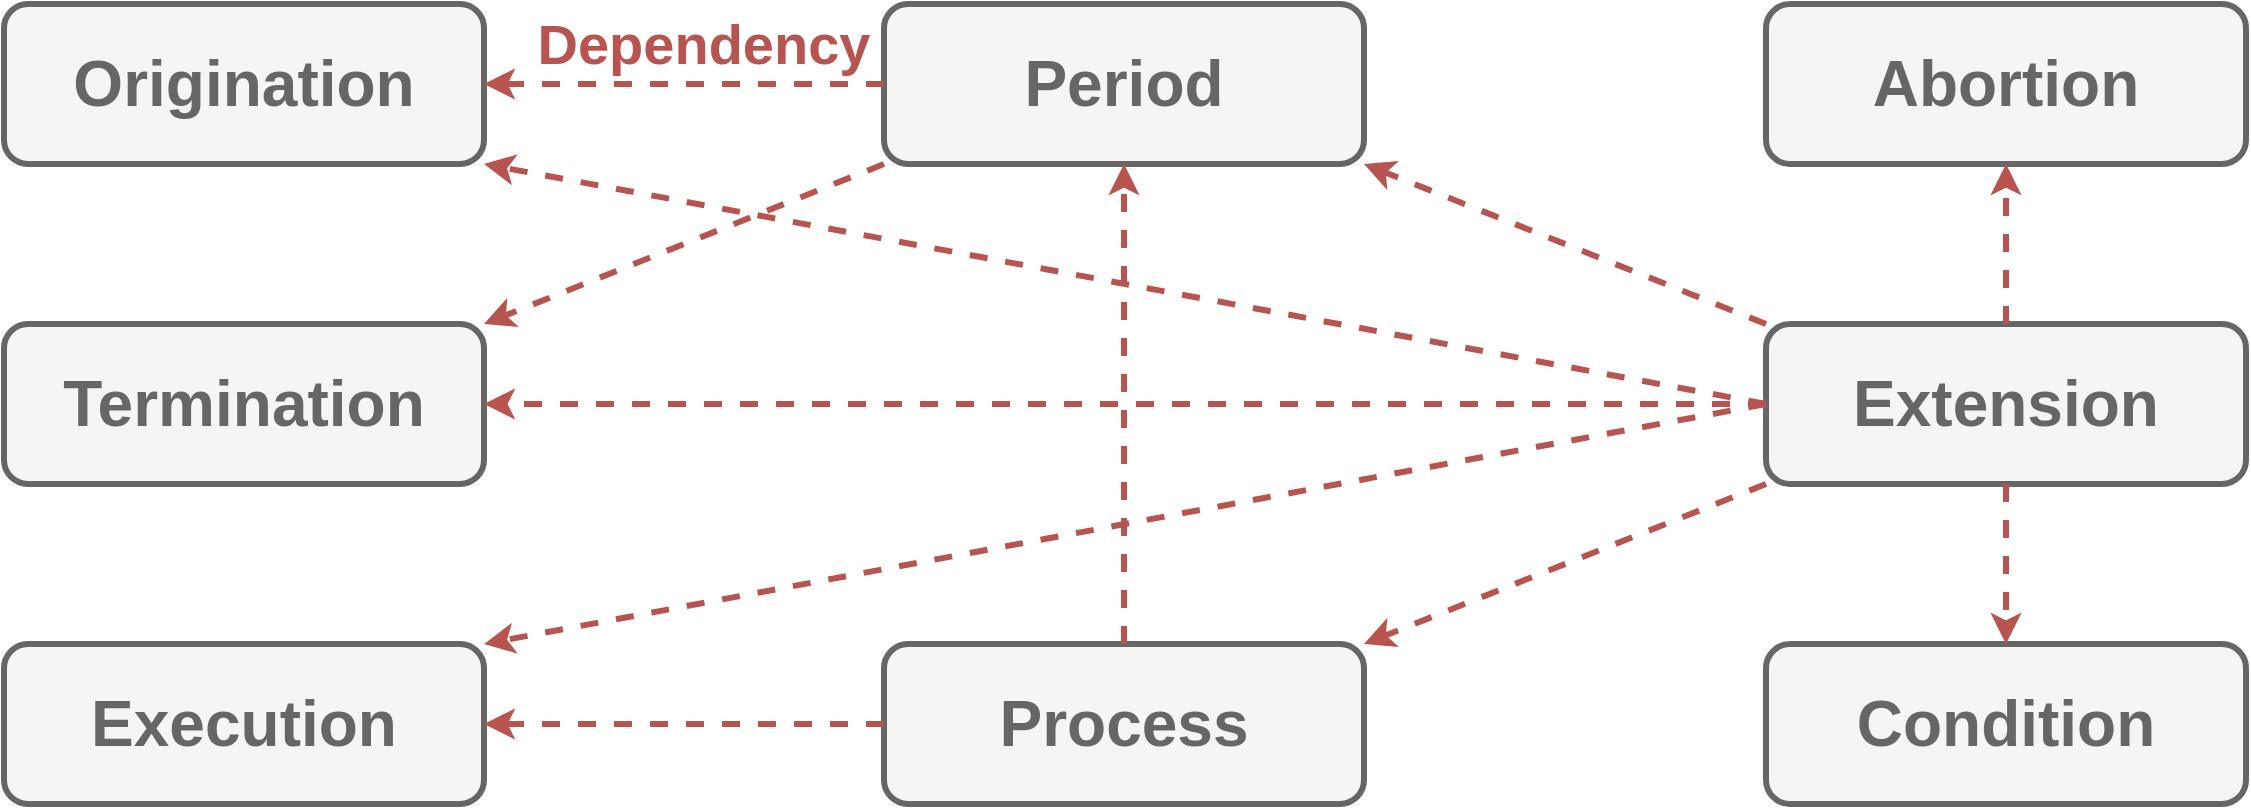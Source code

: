 <mxfile version="14.9.0" type="google"><diagram id="gIC-P3XVZgYCY64oVcCS" name="Page-1"><mxGraphModel dx="1422" dy="762" grid="1" gridSize="10" guides="1" tooltips="1" connect="1" arrows="1" fold="1" page="1" pageScale="1" pageWidth="827" pageHeight="1169" math="0" shadow="0"><root><mxCell id="0"/><mxCell id="1" parent="0"/><mxCell id="AwhOf1gein58tBQgA_gX-5" value="&lt;b&gt;&lt;font style=&quot;font-size: 28px&quot; color=&quot;#b85450&quot;&gt;Dependency&lt;/font&gt;&lt;/b&gt;" style="text;html=1;align=center;verticalAlign=middle;whiteSpace=wrap;rounded=0;" parent="1" vertex="1"><mxGeometry x="500" y="160" width="180" height="40" as="geometry"/></mxCell><mxCell id="hqkxa886T-efN8nog71t-7" value="" style="endArrow=classic;html=1;fillColor=#f8cecc;strokeColor=#b85450;strokeWidth=3;dashed=1;entryX=1;entryY=1;entryDx=0;entryDy=0;exitX=0;exitY=0.5;exitDx=0;exitDy=0;" parent="1" source="hqkxa886T-efN8nog71t-4" target="hqkxa886T-efN8nog71t-1" edge="1"><mxGeometry width="50" height="50" relative="1" as="geometry"><mxPoint x="690" y="250" as="sourcePoint"/><mxPoint x="479.92" y="492" as="targetPoint"/></mxGeometry></mxCell><mxCell id="AwhOf1gein58tBQgA_gX-1" value="&lt;font style=&quot;font-size: 32px&quot; color=&quot;#666666&quot;&gt;&lt;b&gt;Termination&lt;br&gt;&lt;/b&gt;&lt;/font&gt;" style="rounded=1;whiteSpace=wrap;html=1;fillColor=#f5f5f5;strokeColor=#666666;strokeWidth=3;fontColor=#333333;" parent="1" vertex="1"><mxGeometry x="240" y="320" width="240" height="80" as="geometry"/></mxCell><mxCell id="AwhOf1gein58tBQgA_gX-2" value="&lt;font style=&quot;font-size: 32px&quot; color=&quot;#666666&quot;&gt;&lt;b&gt;Execution&lt;/b&gt;&lt;/font&gt;" style="rounded=1;whiteSpace=wrap;html=1;fillColor=#f5f5f5;strokeColor=#666666;strokeWidth=3;fontColor=#333333;" parent="1" vertex="1"><mxGeometry x="240" y="480" width="240" height="80" as="geometry"/></mxCell><mxCell id="hqkxa886T-efN8nog71t-1" value="&lt;font style=&quot;font-size: 32px&quot; color=&quot;#666666&quot;&gt;&lt;b&gt;Origination&lt;/b&gt;&lt;/font&gt;" style="rounded=1;whiteSpace=wrap;html=1;fillColor=#f5f5f5;strokeColor=#666666;strokeWidth=3;fontColor=#333333;" parent="1" vertex="1"><mxGeometry x="240" y="160" width="240" height="80" as="geometry"/></mxCell><mxCell id="hqkxa886T-efN8nog71t-2" value="&lt;font color=&quot;#666666&quot;&gt;&lt;span style=&quot;font-size: 32px&quot;&gt;&lt;b&gt;Process&lt;/b&gt;&lt;/span&gt;&lt;br&gt;&lt;/font&gt;" style="rounded=1;whiteSpace=wrap;html=1;fillColor=#f5f5f5;strokeColor=#666666;strokeWidth=3;fontColor=#333333;" parent="1" vertex="1"><mxGeometry x="680" y="480" width="240" height="80" as="geometry"/></mxCell><mxCell id="hqkxa886T-efN8nog71t-3" value="&lt;font style=&quot;font-size: 32px&quot; color=&quot;#666666&quot;&gt;&lt;b&gt;Abortion&lt;/b&gt;&lt;/font&gt;" style="rounded=1;whiteSpace=wrap;html=1;fillColor=#f5f5f5;strokeColor=#666666;strokeWidth=3;fontColor=#333333;" parent="1" vertex="1"><mxGeometry x="1121" y="160" width="240" height="80" as="geometry"/></mxCell><mxCell id="hqkxa886T-efN8nog71t-4" value="&lt;font style=&quot;font-size: 32px&quot; color=&quot;#666666&quot;&gt;&lt;b&gt;Extension&lt;/b&gt;&lt;/font&gt;" style="rounded=1;whiteSpace=wrap;html=1;fillColor=#f5f5f5;strokeColor=#666666;strokeWidth=3;fontColor=#333333;" parent="1" vertex="1"><mxGeometry x="1121" y="320" width="240" height="80" as="geometry"/></mxCell><mxCell id="-uU8suZgRjFjO6IKvmAb-1" value="&lt;font style=&quot;font-size: 32px&quot; color=&quot;#666666&quot;&gt;&lt;b&gt;Period&lt;/b&gt;&lt;/font&gt;" style="rounded=1;whiteSpace=wrap;html=1;fillColor=#f5f5f5;strokeColor=#666666;strokeWidth=3;fontColor=#333333;" parent="1" vertex="1"><mxGeometry x="680" y="160" width="240" height="80" as="geometry"/></mxCell><mxCell id="-uU8suZgRjFjO6IKvmAb-2" value="" style="endArrow=classic;html=1;fillColor=#f8cecc;strokeColor=#b85450;strokeWidth=3;dashed=1;entryX=1;entryY=0.5;entryDx=0;entryDy=0;exitX=0;exitY=0.5;exitDx=0;exitDy=0;" parent="1" source="hqkxa886T-efN8nog71t-4" target="AwhOf1gein58tBQgA_gX-1" edge="1"><mxGeometry width="50" height="50" relative="1" as="geometry"><mxPoint x="50" y="410" as="sourcePoint"/><mxPoint x="250" y="250" as="targetPoint"/></mxGeometry></mxCell><mxCell id="-uU8suZgRjFjO6IKvmAb-3" value="" style="endArrow=classic;html=1;fillColor=#f8cecc;strokeColor=#b85450;strokeWidth=3;dashed=1;exitX=0;exitY=0.5;exitDx=0;exitDy=0;entryX=1;entryY=0;entryDx=0;entryDy=0;" parent="1" source="hqkxa886T-efN8nog71t-4" target="AwhOf1gein58tBQgA_gX-2" edge="1"><mxGeometry width="50" height="50" relative="1" as="geometry"><mxPoint x="20" y="450" as="sourcePoint"/><mxPoint x="530" y="480" as="targetPoint"/></mxGeometry></mxCell><mxCell id="-uU8suZgRjFjO6IKvmAb-4" value="" style="endArrow=classic;html=1;fillColor=#f8cecc;strokeColor=#b85450;strokeWidth=3;dashed=1;exitX=0.5;exitY=0;exitDx=0;exitDy=0;" parent="1" source="hqkxa886T-efN8nog71t-4" target="hqkxa886T-efN8nog71t-3" edge="1"><mxGeometry width="50" height="50" relative="1" as="geometry"><mxPoint x="10" y="480" as="sourcePoint"/><mxPoint x="480" y="680" as="targetPoint"/></mxGeometry></mxCell><mxCell id="-uU8suZgRjFjO6IKvmAb-5" value="" style="endArrow=classic;html=1;fillColor=#f8cecc;strokeColor=#b85450;strokeWidth=3;dashed=1;entryX=1;entryY=0.5;entryDx=0;entryDy=0;exitX=0;exitY=0.5;exitDx=0;exitDy=0;" parent="1" source="hqkxa886T-efN8nog71t-2" target="AwhOf1gein58tBQgA_gX-2" edge="1"><mxGeometry width="50" height="50" relative="1" as="geometry"><mxPoint x="50" y="430" as="sourcePoint"/><mxPoint x="250" y="370" as="targetPoint"/></mxGeometry></mxCell><mxCell id="-uU8suZgRjFjO6IKvmAb-6" value="" style="endArrow=classic;html=1;fillColor=#f8cecc;strokeColor=#b85450;strokeWidth=3;dashed=1;entryX=1;entryY=0;entryDx=0;entryDy=0;exitX=0;exitY=1;exitDx=0;exitDy=0;" parent="1" source="-uU8suZgRjFjO6IKvmAb-1" target="AwhOf1gein58tBQgA_gX-1" edge="1"><mxGeometry width="50" height="50" relative="1" as="geometry"><mxPoint x="60" y="440" as="sourcePoint"/><mxPoint x="260" y="380" as="targetPoint"/></mxGeometry></mxCell><mxCell id="-uU8suZgRjFjO6IKvmAb-7" value="" style="endArrow=classic;html=1;fillColor=#f8cecc;strokeColor=#b85450;strokeWidth=3;dashed=1;entryX=1;entryY=0.5;entryDx=0;entryDy=0;exitX=0;exitY=0.5;exitDx=0;exitDy=0;" parent="1" source="-uU8suZgRjFjO6IKvmAb-1" target="hqkxa886T-efN8nog71t-1" edge="1"><mxGeometry width="50" height="50" relative="1" as="geometry"><mxPoint x="70" y="450" as="sourcePoint"/><mxPoint x="270" y="390" as="targetPoint"/></mxGeometry></mxCell><mxCell id="-uU8suZgRjFjO6IKvmAb-8" value="" style="endArrow=classic;html=1;fillColor=#f8cecc;strokeColor=#b85450;strokeWidth=3;dashed=1;entryX=0.5;entryY=1;entryDx=0;entryDy=0;exitX=0.5;exitY=0;exitDx=0;exitDy=0;" parent="1" source="hqkxa886T-efN8nog71t-2" target="-uU8suZgRjFjO6IKvmAb-1" edge="1"><mxGeometry width="50" height="50" relative="1" as="geometry"><mxPoint x="690" y="530" as="sourcePoint"/><mxPoint x="490" y="530" as="targetPoint"/></mxGeometry></mxCell><mxCell id="BYyU1vOU0yny5Jea_UA5-1" value="&lt;font style=&quot;font-size: 32px&quot; color=&quot;#666666&quot;&gt;&lt;b&gt;Condition&lt;/b&gt;&lt;/font&gt;" style="rounded=1;whiteSpace=wrap;html=1;fillColor=#f5f5f5;strokeColor=#666666;strokeWidth=3;fontColor=#333333;" vertex="1" parent="1"><mxGeometry x="1121" y="480" width="240" height="80" as="geometry"/></mxCell><mxCell id="BYyU1vOU0yny5Jea_UA5-2" value="" style="endArrow=classic;html=1;fillColor=#f8cecc;strokeColor=#b85450;strokeWidth=3;dashed=1;exitX=0;exitY=1;exitDx=0;exitDy=0;entryX=1;entryY=0;entryDx=0;entryDy=0;" edge="1" parent="1" source="hqkxa886T-efN8nog71t-4" target="hqkxa886T-efN8nog71t-2"><mxGeometry width="50" height="50" relative="1" as="geometry"><mxPoint x="1251" y="330" as="sourcePoint"/><mxPoint x="940" y="470" as="targetPoint"/></mxGeometry></mxCell><mxCell id="BYyU1vOU0yny5Jea_UA5-3" value="" style="endArrow=classic;html=1;fillColor=#f8cecc;strokeColor=#b85450;strokeWidth=3;dashed=1;exitX=0;exitY=0;exitDx=0;exitDy=0;entryX=1;entryY=1;entryDx=0;entryDy=0;" edge="1" parent="1" source="hqkxa886T-efN8nog71t-4" target="-uU8suZgRjFjO6IKvmAb-1"><mxGeometry width="50" height="50" relative="1" as="geometry"><mxPoint x="1261" y="340" as="sourcePoint"/><mxPoint x="980" y="210" as="targetPoint"/></mxGeometry></mxCell><mxCell id="BYyU1vOU0yny5Jea_UA5-4" value="" style="endArrow=classic;html=1;fillColor=#f8cecc;strokeColor=#b85450;strokeWidth=3;dashed=1;exitX=0.5;exitY=1;exitDx=0;exitDy=0;" edge="1" parent="1" source="hqkxa886T-efN8nog71t-4" target="BYyU1vOU0yny5Jea_UA5-1"><mxGeometry width="50" height="50" relative="1" as="geometry"><mxPoint x="1271" y="350" as="sourcePoint"/><mxPoint x="1271" y="270" as="targetPoint"/></mxGeometry></mxCell></root></mxGraphModel></diagram></mxfile>